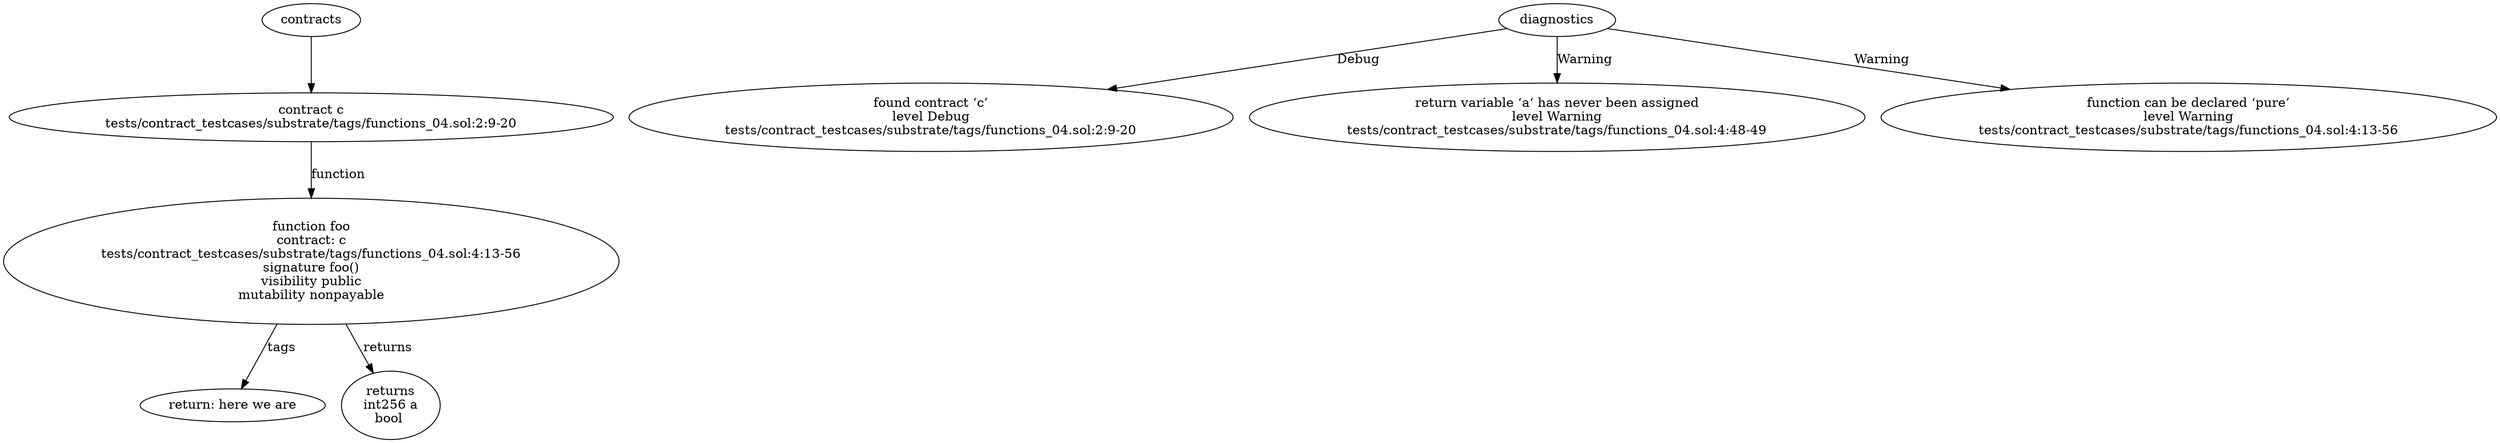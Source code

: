 strict digraph "tests/contract_testcases/substrate/tags/functions_04.sol" {
	contract [label="contract c\ntests/contract_testcases/substrate/tags/functions_04.sol:2:9-20"]
	foo [label="function foo\ncontract: c\ntests/contract_testcases/substrate/tags/functions_04.sol:4:13-56\nsignature foo()\nvisibility public\nmutability nonpayable"]
	tags [label="return: here we are"]
	returns [label="returns\nint256 a\nbool "]
	diagnostic [label="found contract ‘c’\nlevel Debug\ntests/contract_testcases/substrate/tags/functions_04.sol:2:9-20"]
	diagnostic_7 [label="return variable ‘a‘ has never been assigned\nlevel Warning\ntests/contract_testcases/substrate/tags/functions_04.sol:4:48-49"]
	diagnostic_8 [label="function can be declared ‘pure’\nlevel Warning\ntests/contract_testcases/substrate/tags/functions_04.sol:4:13-56"]
	contracts -> contract
	contract -> foo [label="function"]
	foo -> tags [label="tags"]
	foo -> returns [label="returns"]
	diagnostics -> diagnostic [label="Debug"]
	diagnostics -> diagnostic_7 [label="Warning"]
	diagnostics -> diagnostic_8 [label="Warning"]
}
